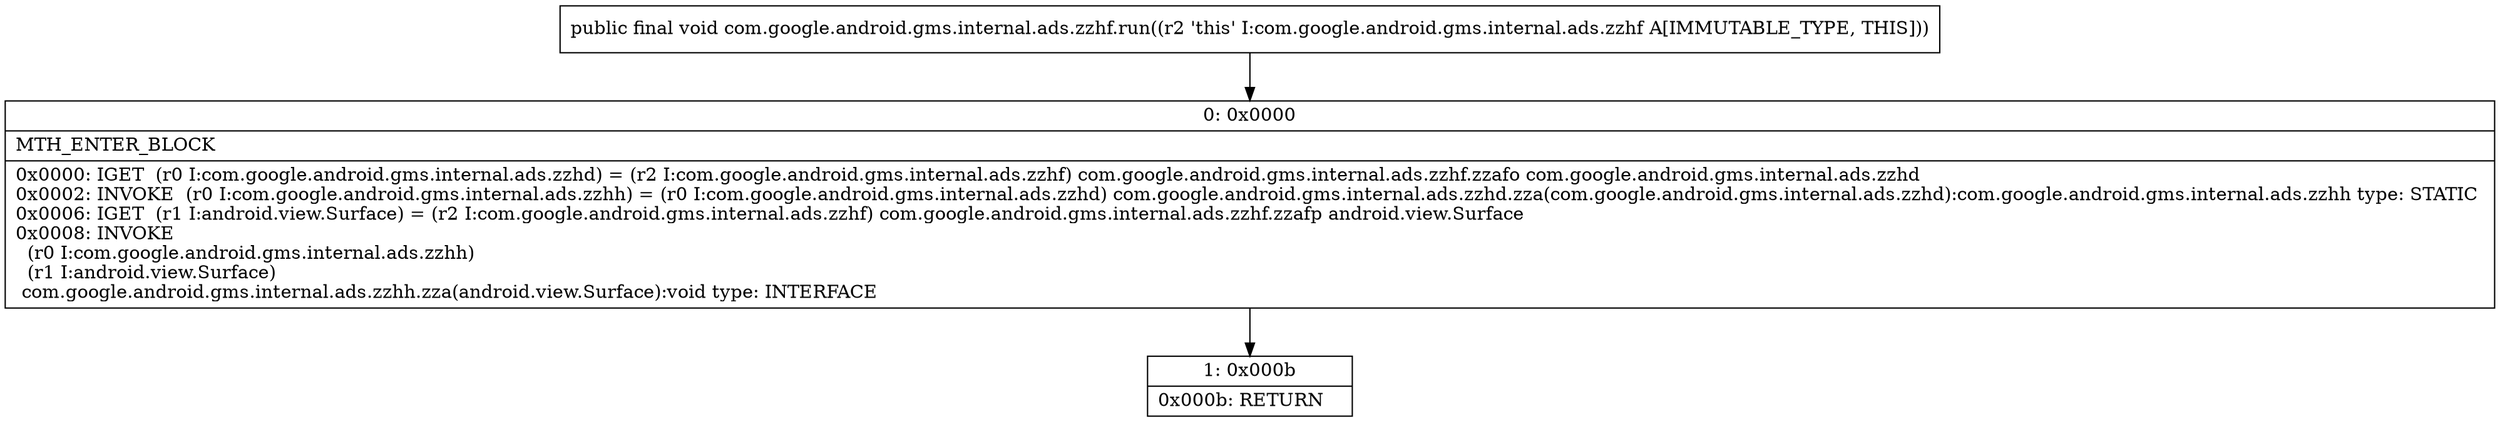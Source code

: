 digraph "CFG forcom.google.android.gms.internal.ads.zzhf.run()V" {
Node_0 [shape=record,label="{0\:\ 0x0000|MTH_ENTER_BLOCK\l|0x0000: IGET  (r0 I:com.google.android.gms.internal.ads.zzhd) = (r2 I:com.google.android.gms.internal.ads.zzhf) com.google.android.gms.internal.ads.zzhf.zzafo com.google.android.gms.internal.ads.zzhd \l0x0002: INVOKE  (r0 I:com.google.android.gms.internal.ads.zzhh) = (r0 I:com.google.android.gms.internal.ads.zzhd) com.google.android.gms.internal.ads.zzhd.zza(com.google.android.gms.internal.ads.zzhd):com.google.android.gms.internal.ads.zzhh type: STATIC \l0x0006: IGET  (r1 I:android.view.Surface) = (r2 I:com.google.android.gms.internal.ads.zzhf) com.google.android.gms.internal.ads.zzhf.zzafp android.view.Surface \l0x0008: INVOKE  \l  (r0 I:com.google.android.gms.internal.ads.zzhh)\l  (r1 I:android.view.Surface)\l com.google.android.gms.internal.ads.zzhh.zza(android.view.Surface):void type: INTERFACE \l}"];
Node_1 [shape=record,label="{1\:\ 0x000b|0x000b: RETURN   \l}"];
MethodNode[shape=record,label="{public final void com.google.android.gms.internal.ads.zzhf.run((r2 'this' I:com.google.android.gms.internal.ads.zzhf A[IMMUTABLE_TYPE, THIS])) }"];
MethodNode -> Node_0;
Node_0 -> Node_1;
}

